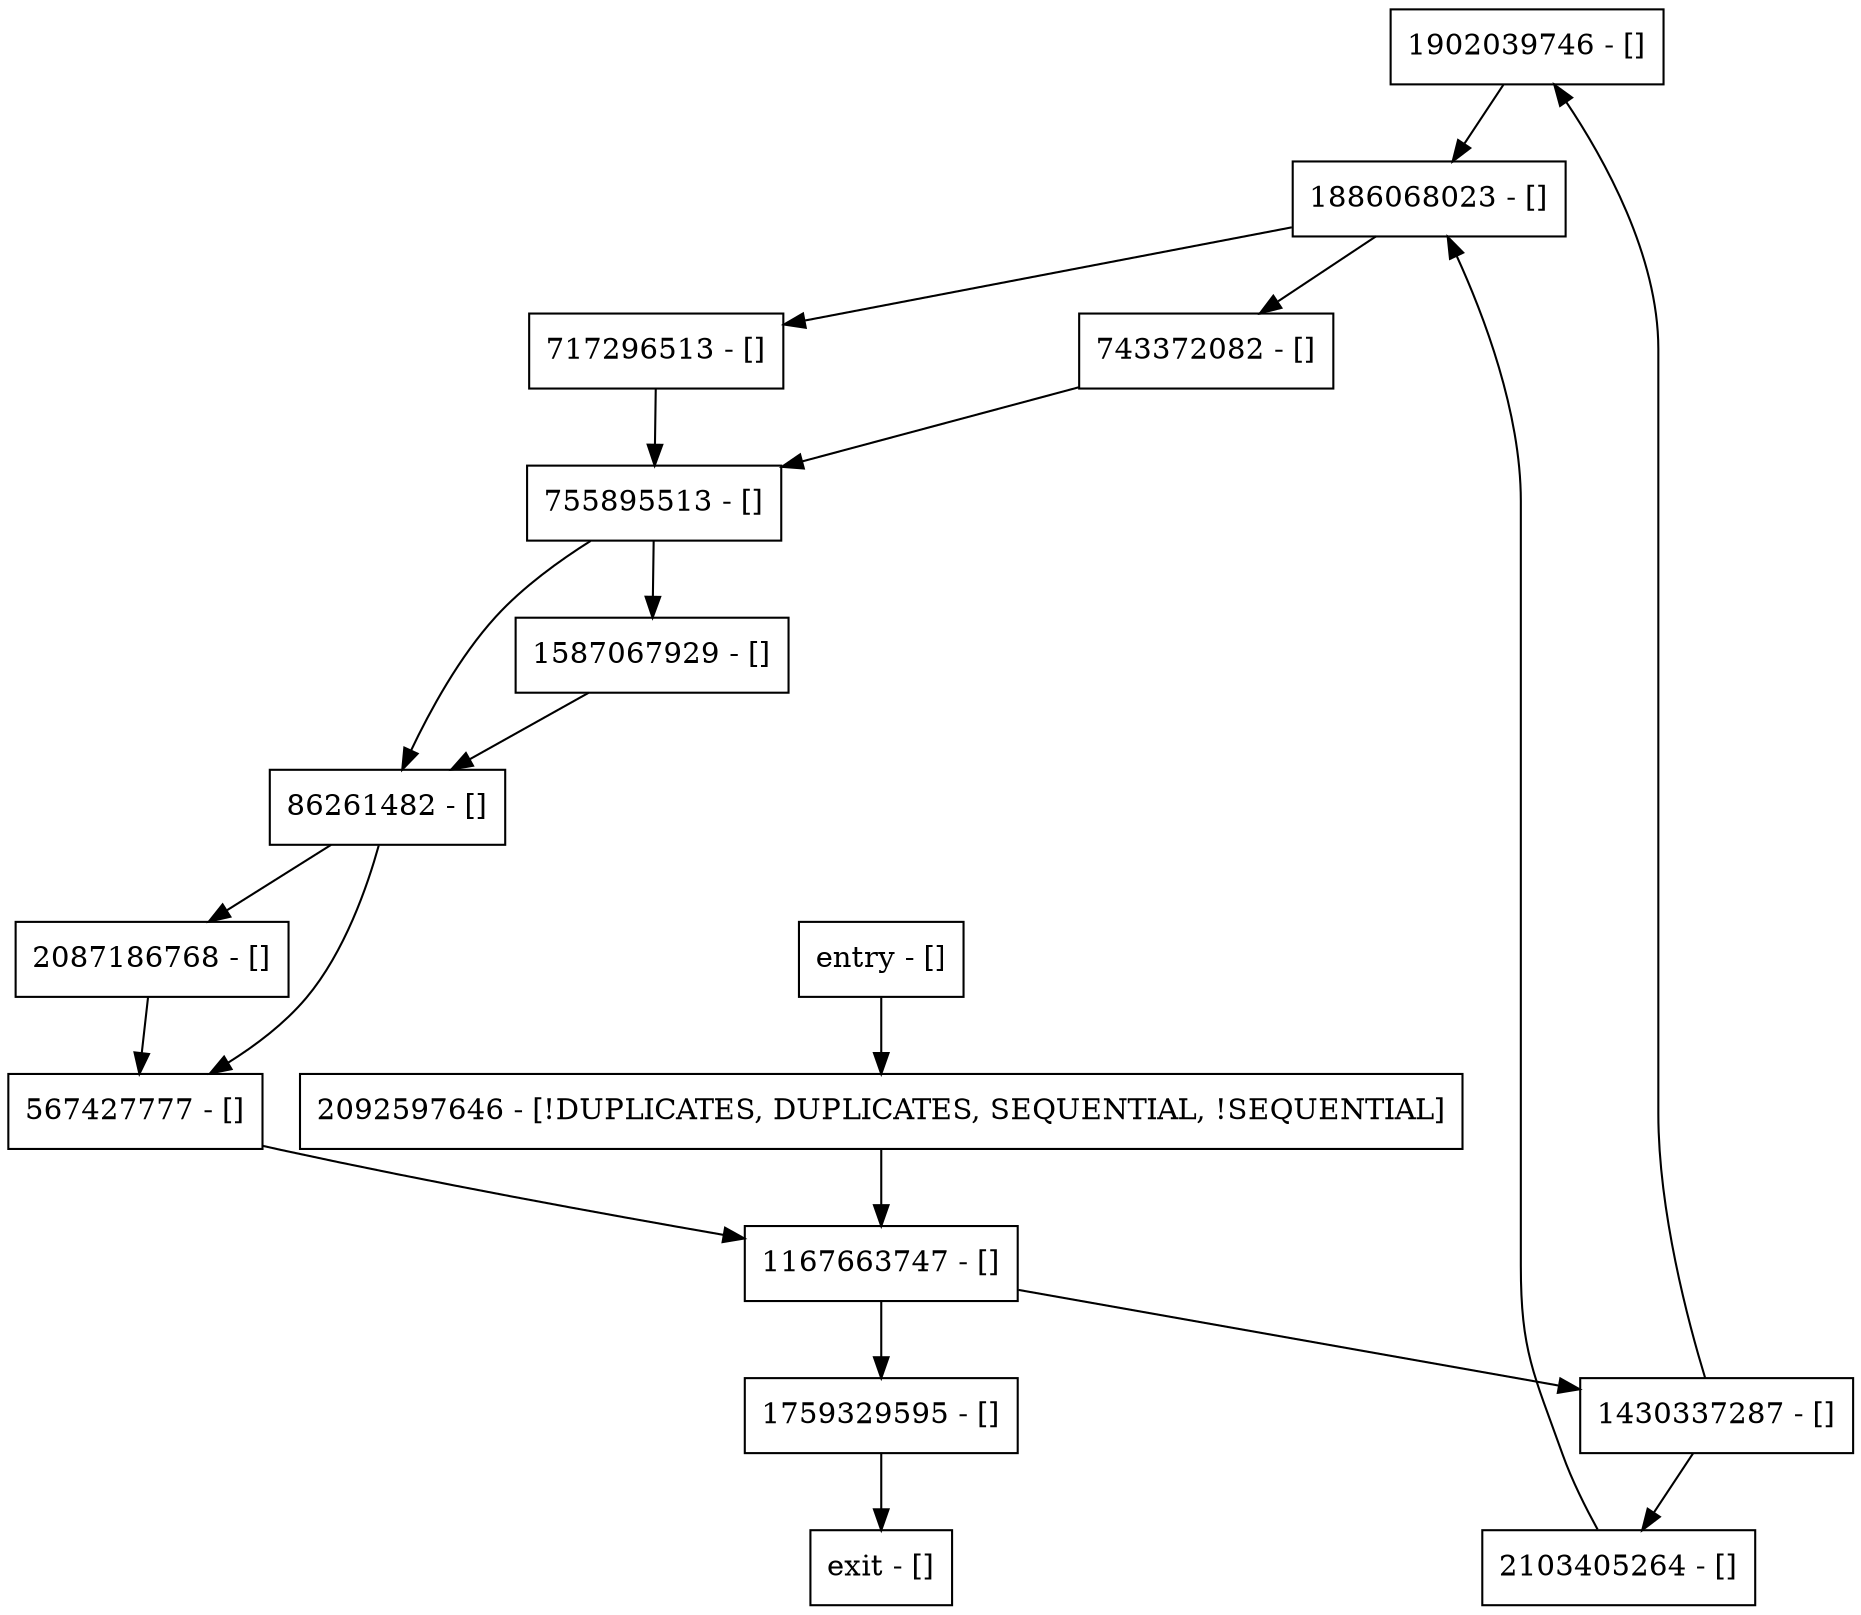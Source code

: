 digraph populate {
node [shape=record];
1902039746 [label="1902039746 - []"];
567427777 [label="567427777 - []"];
743372082 [label="743372082 - []"];
1759329595 [label="1759329595 - []"];
2092597646 [label="2092597646 - [!DUPLICATES, DUPLICATES, SEQUENTIAL, !SEQUENTIAL]"];
86261482 [label="86261482 - []"];
entry [label="entry - []"];
exit [label="exit - []"];
1430337287 [label="1430337287 - []"];
1886068023 [label="1886068023 - []"];
717296513 [label="717296513 - []"];
2087186768 [label="2087186768 - []"];
2103405264 [label="2103405264 - []"];
1167663747 [label="1167663747 - []"];
755895513 [label="755895513 - []"];
1587067929 [label="1587067929 - []"];
entry;
exit;
1902039746 -> 1886068023;
567427777 -> 1167663747;
743372082 -> 755895513;
1759329595 -> exit;
2092597646 -> 1167663747;
86261482 -> 567427777;
86261482 -> 2087186768;
entry -> 2092597646;
1430337287 -> 1902039746;
1430337287 -> 2103405264;
1886068023 -> 743372082;
1886068023 -> 717296513;
717296513 -> 755895513;
2087186768 -> 567427777;
2103405264 -> 1886068023;
1167663747 -> 1430337287;
1167663747 -> 1759329595;
755895513 -> 86261482;
755895513 -> 1587067929;
1587067929 -> 86261482;
}
